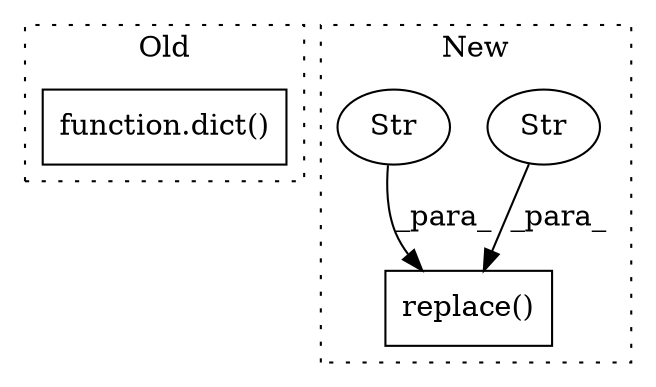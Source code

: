 digraph G {
subgraph cluster0 {
1 [label="function.dict()" a="75" s="3798,3849" l="5,1" shape="box"];
label = "Old";
style="dotted";
}
subgraph cluster1 {
2 [label="replace()" a="75" s="3353,3376" l="12,1" shape="box"];
3 [label="Str" a="66" s="3374" l="2" shape="ellipse"];
4 [label="Str" a="66" s="3365" l="7" shape="ellipse"];
label = "New";
style="dotted";
}
3 -> 2 [label="_para_"];
4 -> 2 [label="_para_"];
}